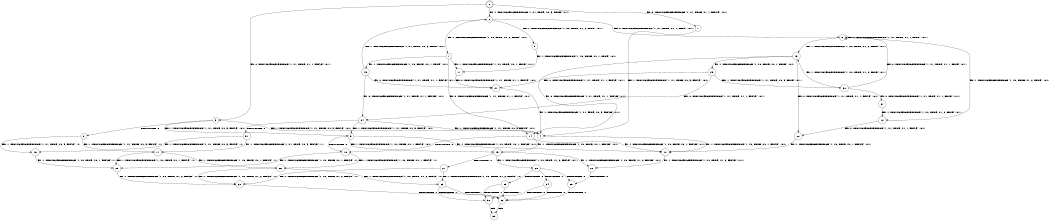 digraph BCG {
size = "7, 10.5";
center = TRUE;
node [shape = circle];
0 [peripheries = 2];
0 -> 1 [label = "EX !0 !ATOMIC_EXCH_BRANCH (1, +1, TRUE, +1, 1, FALSE) !:0:1:"];
0 -> 2 [label = "EX !1 !ATOMIC_EXCH_BRANCH (1, +1, TRUE, +0, 3, TRUE) !:0:1:"];
0 -> 3 [label = "EX !0 !ATOMIC_EXCH_BRANCH (1, +1, TRUE, +1, 1, FALSE) !:0:1:"];
1 -> 4 [label = "EX !1 !ATOMIC_EXCH_BRANCH (1, +1, TRUE, +0, 3, FALSE) !:0:1:"];
2 -> 5 [label = "EX !1 !ATOMIC_EXCH_BRANCH (1, +0, TRUE, +1, 2, TRUE) !:0:1:"];
2 -> 6 [label = "EX !0 !ATOMIC_EXCH_BRANCH (1, +1, TRUE, +1, 1, TRUE) !:0:1:"];
2 -> 7 [label = "EX !1 !ATOMIC_EXCH_BRANCH (1, +0, TRUE, +1, 2, TRUE) !:0:1:"];
3 -> 4 [label = "EX !1 !ATOMIC_EXCH_BRANCH (1, +1, TRUE, +0, 3, FALSE) !:0:1:"];
3 -> 8 [label = "TERMINATE !0"];
3 -> 9 [label = "EX !1 !ATOMIC_EXCH_BRANCH (1, +1, TRUE, +0, 3, FALSE) !:0:1:"];
4 -> 10 [label = "EX !1 !ATOMIC_EXCH_BRANCH (1, +0, TRUE, +0, 1, FALSE) !:0:1:"];
5 -> 11 [label = "EX !1 !ATOMIC_EXCH_BRANCH (1, +0, TRUE, +0, 1, TRUE) !:0:1:"];
6 -> 12 [label = "EX !1 !ATOMIC_EXCH_BRANCH (1, +0, TRUE, +1, 2, TRUE) !:0:1:"];
6 -> 13 [label = "EX !1 !ATOMIC_EXCH_BRANCH (1, +0, TRUE, +1, 2, TRUE) !:0:1:"];
6 -> 6 [label = "EX !0 !ATOMIC_EXCH_BRANCH (1, +1, TRUE, +1, 1, TRUE) !:0:1:"];
7 -> 11 [label = "EX !1 !ATOMIC_EXCH_BRANCH (1, +0, TRUE, +0, 1, TRUE) !:0:1:"];
7 -> 14 [label = "EX !0 !ATOMIC_EXCH_BRANCH (1, +1, TRUE, +1, 1, FALSE) !:0:1:"];
7 -> 15 [label = "EX !1 !ATOMIC_EXCH_BRANCH (1, +0, TRUE, +0, 1, TRUE) !:0:1:"];
8 -> 16 [label = "EX !1 !ATOMIC_EXCH_BRANCH (1, +1, TRUE, +0, 3, FALSE) !:1:"];
8 -> 17 [label = "EX !1 !ATOMIC_EXCH_BRANCH (1, +1, TRUE, +0, 3, FALSE) !:1:"];
9 -> 10 [label = "EX !1 !ATOMIC_EXCH_BRANCH (1, +0, TRUE, +0, 1, FALSE) !:0:1:"];
9 -> 18 [label = "TERMINATE !0"];
9 -> 19 [label = "EX !1 !ATOMIC_EXCH_BRANCH (1, +0, TRUE, +0, 1, FALSE) !:0:1:"];
10 -> 20 [label = "EX !1 !ATOMIC_EXCH_BRANCH (1, +0, TRUE, +1, 2, FALSE) !:0:1:"];
11 -> 21 [label = "EX !0 !ATOMIC_EXCH_BRANCH (1, +1, TRUE, +1, 1, FALSE) !:0:1:"];
12 -> 22 [label = "EX !0 !ATOMIC_EXCH_BRANCH (1, +1, TRUE, +1, 1, FALSE) !:0:1:"];
13 -> 22 [label = "EX !0 !ATOMIC_EXCH_BRANCH (1, +1, TRUE, +1, 1, FALSE) !:0:1:"];
13 -> 23 [label = "EX !1 !ATOMIC_EXCH_BRANCH (1, +0, TRUE, +0, 1, TRUE) !:0:1:"];
13 -> 14 [label = "EX !0 !ATOMIC_EXCH_BRANCH (1, +1, TRUE, +1, 1, FALSE) !:0:1:"];
14 -> 10 [label = "EX !1 !ATOMIC_EXCH_BRANCH (1, +0, TRUE, +0, 1, FALSE) !:0:1:"];
14 -> 18 [label = "TERMINATE !0"];
14 -> 19 [label = "EX !1 !ATOMIC_EXCH_BRANCH (1, +0, TRUE, +0, 1, FALSE) !:0:1:"];
15 -> 21 [label = "EX !0 !ATOMIC_EXCH_BRANCH (1, +1, TRUE, +1, 1, FALSE) !:0:1:"];
15 -> 24 [label = "EX !0 !ATOMIC_EXCH_BRANCH (1, +1, TRUE, +1, 1, FALSE) !:0:1:"];
15 -> 2 [label = "EX !1 !ATOMIC_EXCH_BRANCH (1, +1, TRUE, +0, 3, TRUE) !:0:1:"];
16 -> 25 [label = "EX !1 !ATOMIC_EXCH_BRANCH (1, +0, TRUE, +0, 1, FALSE) !:1:"];
17 -> 25 [label = "EX !1 !ATOMIC_EXCH_BRANCH (1, +0, TRUE, +0, 1, FALSE) !:1:"];
17 -> 26 [label = "EX !1 !ATOMIC_EXCH_BRANCH (1, +0, TRUE, +0, 1, FALSE) !:1:"];
18 -> 25 [label = "EX !1 !ATOMIC_EXCH_BRANCH (1, +0, TRUE, +0, 1, FALSE) !:1:"];
18 -> 26 [label = "EX !1 !ATOMIC_EXCH_BRANCH (1, +0, TRUE, +0, 1, FALSE) !:1:"];
19 -> 20 [label = "EX !1 !ATOMIC_EXCH_BRANCH (1, +0, TRUE, +1, 2, FALSE) !:0:1:"];
19 -> 27 [label = "TERMINATE !0"];
19 -> 28 [label = "EX !1 !ATOMIC_EXCH_BRANCH (1, +0, TRUE, +1, 2, FALSE) !:0:1:"];
20 -> 29 [label = "TERMINATE !0"];
21 -> 4 [label = "EX !1 !ATOMIC_EXCH_BRANCH (1, +1, TRUE, +0, 3, FALSE) !:0:1:"];
22 -> 10 [label = "EX !1 !ATOMIC_EXCH_BRANCH (1, +0, TRUE, +0, 1, FALSE) !:0:1:"];
23 -> 21 [label = "EX !0 !ATOMIC_EXCH_BRANCH (1, +1, TRUE, +1, 1, FALSE) !:0:1:"];
23 -> 30 [label = "EX !1 !ATOMIC_EXCH_BRANCH (1, +1, TRUE, +0, 3, TRUE) !:0:1:"];
23 -> 24 [label = "EX !0 !ATOMIC_EXCH_BRANCH (1, +1, TRUE, +1, 1, FALSE) !:0:1:"];
24 -> 4 [label = "EX !1 !ATOMIC_EXCH_BRANCH (1, +1, TRUE, +0, 3, FALSE) !:0:1:"];
24 -> 31 [label = "TERMINATE !0"];
24 -> 9 [label = "EX !1 !ATOMIC_EXCH_BRANCH (1, +1, TRUE, +0, 3, FALSE) !:0:1:"];
25 -> 32 [label = "EX !1 !ATOMIC_EXCH_BRANCH (1, +0, TRUE, +1, 2, FALSE) !:1:"];
26 -> 32 [label = "EX !1 !ATOMIC_EXCH_BRANCH (1, +0, TRUE, +1, 2, FALSE) !:1:"];
26 -> 33 [label = "EX !1 !ATOMIC_EXCH_BRANCH (1, +0, TRUE, +1, 2, FALSE) !:1:"];
27 -> 32 [label = "EX !1 !ATOMIC_EXCH_BRANCH (1, +0, TRUE, +1, 2, FALSE) !:1:"];
27 -> 33 [label = "EX !1 !ATOMIC_EXCH_BRANCH (1, +0, TRUE, +1, 2, FALSE) !:1:"];
28 -> 29 [label = "TERMINATE !0"];
28 -> 34 [label = "TERMINATE !1"];
28 -> 35 [label = "TERMINATE !0"];
29 -> 36 [label = "TERMINATE !1"];
30 -> 37 [label = "EX !0 !ATOMIC_EXCH_BRANCH (1, +1, TRUE, +1, 1, TRUE) !:0:1:"];
30 -> 13 [label = "EX !1 !ATOMIC_EXCH_BRANCH (1, +0, TRUE, +1, 2, TRUE) !:0:1:"];
30 -> 6 [label = "EX !0 !ATOMIC_EXCH_BRANCH (1, +1, TRUE, +1, 1, TRUE) !:0:1:"];
31 -> 16 [label = "EX !1 !ATOMIC_EXCH_BRANCH (1, +1, TRUE, +0, 3, FALSE) !:1:"];
31 -> 17 [label = "EX !1 !ATOMIC_EXCH_BRANCH (1, +1, TRUE, +0, 3, FALSE) !:1:"];
32 -> 36 [label = "TERMINATE !1"];
33 -> 36 [label = "TERMINATE !1"];
33 -> 38 [label = "TERMINATE !1"];
34 -> 36 [label = "TERMINATE !0"];
34 -> 38 [label = "TERMINATE !0"];
35 -> 36 [label = "TERMINATE !1"];
35 -> 38 [label = "TERMINATE !1"];
36 -> 39 [label = "exit"];
37 -> 12 [label = "EX !1 !ATOMIC_EXCH_BRANCH (1, +0, TRUE, +1, 2, TRUE) !:0:1:"];
38 -> 39 [label = "exit"];
}
